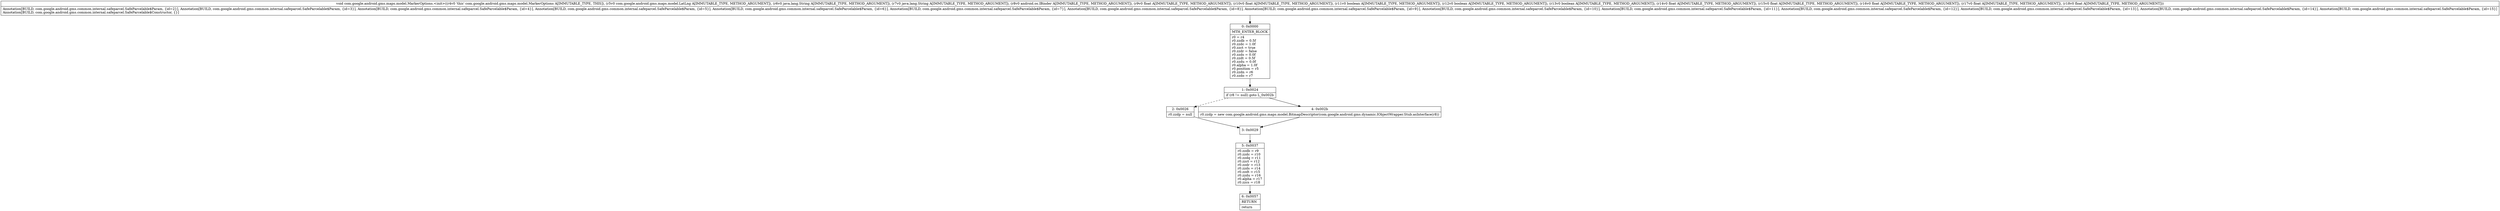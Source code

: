 digraph "CFG forcom.google.android.gms.maps.model.MarkerOptions.\<init\>(Lcom\/google\/android\/gms\/maps\/model\/LatLng;Ljava\/lang\/String;Ljava\/lang\/String;Landroid\/os\/IBinder;FFZZZFFFFF)V" {
Node_0 [shape=record,label="{0\:\ 0x0000|MTH_ENTER_BLOCK\l|r0 = r4\lr0.zzdb = 0.5f\lr0.zzdc = 1.0f\lr0.zzct = true\lr0.zzdr = false\lr0.zzds = 0.0f\lr0.zzdt = 0.5f\lr0.zzdu = 0.0f\lr0.alpha = 1.0f\lr0.position = r5\lr0.zzdn = r6\lr0.zzdo = r7\l}"];
Node_1 [shape=record,label="{1\:\ 0x0024|if (r8 != null) goto L_0x002b\l}"];
Node_2 [shape=record,label="{2\:\ 0x0026|r0.zzdp = null\l}"];
Node_3 [shape=record,label="{3\:\ 0x0029}"];
Node_4 [shape=record,label="{4\:\ 0x002b|r0.zzdp = new com.google.android.gms.maps.model.BitmapDescriptor(com.google.android.gms.dynamic.IObjectWrapper.Stub.asInterface(r8))\l}"];
Node_5 [shape=record,label="{5\:\ 0x0037|r0.zzdb = r9\lr0.zzdc = r10\lr0.zzdq = r11\lr0.zzct = r12\lr0.zzdr = r13\lr0.zzds = r14\lr0.zzdt = r15\lr0.zzdu = r16\lr0.alpha = r17\lr0.zzcs = r18\l}"];
Node_6 [shape=record,label="{6\:\ 0x0057|RETURN\l|return\l}"];
MethodNode[shape=record,label="{void com.google.android.gms.maps.model.MarkerOptions.\<init\>((r4v0 'this' com.google.android.gms.maps.model.MarkerOptions A[IMMUTABLE_TYPE, THIS]), (r5v0 com.google.android.gms.maps.model.LatLng A[IMMUTABLE_TYPE, METHOD_ARGUMENT]), (r6v0 java.lang.String A[IMMUTABLE_TYPE, METHOD_ARGUMENT]), (r7v0 java.lang.String A[IMMUTABLE_TYPE, METHOD_ARGUMENT]), (r8v0 android.os.IBinder A[IMMUTABLE_TYPE, METHOD_ARGUMENT]), (r9v0 float A[IMMUTABLE_TYPE, METHOD_ARGUMENT]), (r10v0 float A[IMMUTABLE_TYPE, METHOD_ARGUMENT]), (r11v0 boolean A[IMMUTABLE_TYPE, METHOD_ARGUMENT]), (r12v0 boolean A[IMMUTABLE_TYPE, METHOD_ARGUMENT]), (r13v0 boolean A[IMMUTABLE_TYPE, METHOD_ARGUMENT]), (r14v0 float A[IMMUTABLE_TYPE, METHOD_ARGUMENT]), (r15v0 float A[IMMUTABLE_TYPE, METHOD_ARGUMENT]), (r16v0 float A[IMMUTABLE_TYPE, METHOD_ARGUMENT]), (r17v0 float A[IMMUTABLE_TYPE, METHOD_ARGUMENT]), (r18v0 float A[IMMUTABLE_TYPE, METHOD_ARGUMENT]))  | Annotation[BUILD, com.google.android.gms.common.internal.safeparcel.SafeParcelable$Param, \{id=2\}], Annotation[BUILD, com.google.android.gms.common.internal.safeparcel.SafeParcelable$Param, \{id=3\}], Annotation[BUILD, com.google.android.gms.common.internal.safeparcel.SafeParcelable$Param, \{id=4\}], Annotation[BUILD, com.google.android.gms.common.internal.safeparcel.SafeParcelable$Param, \{id=5\}], Annotation[BUILD, com.google.android.gms.common.internal.safeparcel.SafeParcelable$Param, \{id=6\}], Annotation[BUILD, com.google.android.gms.common.internal.safeparcel.SafeParcelable$Param, \{id=7\}], Annotation[BUILD, com.google.android.gms.common.internal.safeparcel.SafeParcelable$Param, \{id=8\}], Annotation[BUILD, com.google.android.gms.common.internal.safeparcel.SafeParcelable$Param, \{id=9\}], Annotation[BUILD, com.google.android.gms.common.internal.safeparcel.SafeParcelable$Param, \{id=10\}], Annotation[BUILD, com.google.android.gms.common.internal.safeparcel.SafeParcelable$Param, \{id=11\}], Annotation[BUILD, com.google.android.gms.common.internal.safeparcel.SafeParcelable$Param, \{id=12\}], Annotation[BUILD, com.google.android.gms.common.internal.safeparcel.SafeParcelable$Param, \{id=13\}], Annotation[BUILD, com.google.android.gms.common.internal.safeparcel.SafeParcelable$Param, \{id=14\}], Annotation[BUILD, com.google.android.gms.common.internal.safeparcel.SafeParcelable$Param, \{id=15\}]\lAnnotation[BUILD, com.google.android.gms.common.internal.safeparcel.SafeParcelable$Constructor, \{\}]\l}"];
MethodNode -> Node_0;
Node_0 -> Node_1;
Node_1 -> Node_2[style=dashed];
Node_1 -> Node_4;
Node_2 -> Node_3;
Node_3 -> Node_5;
Node_4 -> Node_3;
Node_5 -> Node_6;
}

